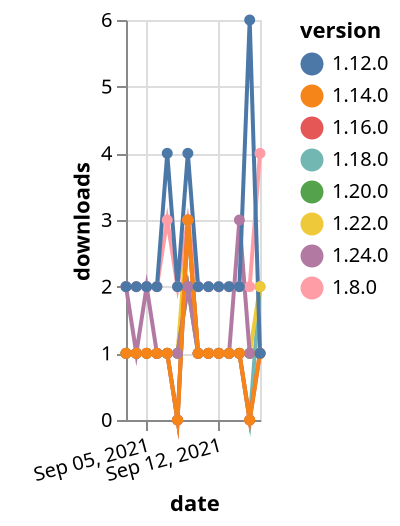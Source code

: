 {"$schema": "https://vega.github.io/schema/vega-lite/v5.json", "description": "A simple bar chart with embedded data.", "data": {"values": [{"date": "2021-09-03", "total": 199, "delta": 1, "version": "1.18.0"}, {"date": "2021-09-04", "total": 200, "delta": 1, "version": "1.18.0"}, {"date": "2021-09-05", "total": 201, "delta": 1, "version": "1.18.0"}, {"date": "2021-09-06", "total": 202, "delta": 1, "version": "1.18.0"}, {"date": "2021-09-07", "total": 203, "delta": 1, "version": "1.18.0"}, {"date": "2021-09-08", "total": 203, "delta": 0, "version": "1.18.0"}, {"date": "2021-09-09", "total": 206, "delta": 3, "version": "1.18.0"}, {"date": "2021-09-10", "total": 207, "delta": 1, "version": "1.18.0"}, {"date": "2021-09-11", "total": 208, "delta": 1, "version": "1.18.0"}, {"date": "2021-09-12", "total": 209, "delta": 1, "version": "1.18.0"}, {"date": "2021-09-13", "total": 210, "delta": 1, "version": "1.18.0"}, {"date": "2021-09-14", "total": 211, "delta": 1, "version": "1.18.0"}, {"date": "2021-09-15", "total": 211, "delta": 0, "version": "1.18.0"}, {"date": "2021-09-16", "total": 213, "delta": 2, "version": "1.18.0"}, {"date": "2021-09-03", "total": 211, "delta": 1, "version": "1.22.0"}, {"date": "2021-09-04", "total": 212, "delta": 1, "version": "1.22.0"}, {"date": "2021-09-05", "total": 213, "delta": 1, "version": "1.22.0"}, {"date": "2021-09-06", "total": 214, "delta": 1, "version": "1.22.0"}, {"date": "2021-09-07", "total": 215, "delta": 1, "version": "1.22.0"}, {"date": "2021-09-08", "total": 216, "delta": 1, "version": "1.22.0"}, {"date": "2021-09-09", "total": 219, "delta": 3, "version": "1.22.0"}, {"date": "2021-09-10", "total": 220, "delta": 1, "version": "1.22.0"}, {"date": "2021-09-11", "total": 221, "delta": 1, "version": "1.22.0"}, {"date": "2021-09-12", "total": 222, "delta": 1, "version": "1.22.0"}, {"date": "2021-09-13", "total": 223, "delta": 1, "version": "1.22.0"}, {"date": "2021-09-14", "total": 224, "delta": 1, "version": "1.22.0"}, {"date": "2021-09-15", "total": 225, "delta": 1, "version": "1.22.0"}, {"date": "2021-09-16", "total": 227, "delta": 2, "version": "1.22.0"}, {"date": "2021-09-03", "total": 2399, "delta": 2, "version": "1.8.0"}, {"date": "2021-09-04", "total": 2401, "delta": 2, "version": "1.8.0"}, {"date": "2021-09-05", "total": 2403, "delta": 2, "version": "1.8.0"}, {"date": "2021-09-06", "total": 2405, "delta": 2, "version": "1.8.0"}, {"date": "2021-09-07", "total": 2408, "delta": 3, "version": "1.8.0"}, {"date": "2021-09-08", "total": 2410, "delta": 2, "version": "1.8.0"}, {"date": "2021-09-09", "total": 2413, "delta": 3, "version": "1.8.0"}, {"date": "2021-09-10", "total": 2415, "delta": 2, "version": "1.8.0"}, {"date": "2021-09-11", "total": 2417, "delta": 2, "version": "1.8.0"}, {"date": "2021-09-12", "total": 2419, "delta": 2, "version": "1.8.0"}, {"date": "2021-09-13", "total": 2421, "delta": 2, "version": "1.8.0"}, {"date": "2021-09-14", "total": 2423, "delta": 2, "version": "1.8.0"}, {"date": "2021-09-15", "total": 2425, "delta": 2, "version": "1.8.0"}, {"date": "2021-09-16", "total": 2429, "delta": 4, "version": "1.8.0"}, {"date": "2021-09-03", "total": 166, "delta": 1, "version": "1.20.0"}, {"date": "2021-09-04", "total": 167, "delta": 1, "version": "1.20.0"}, {"date": "2021-09-05", "total": 168, "delta": 1, "version": "1.20.0"}, {"date": "2021-09-06", "total": 169, "delta": 1, "version": "1.20.0"}, {"date": "2021-09-07", "total": 170, "delta": 1, "version": "1.20.0"}, {"date": "2021-09-08", "total": 171, "delta": 1, "version": "1.20.0"}, {"date": "2021-09-09", "total": 173, "delta": 2, "version": "1.20.0"}, {"date": "2021-09-10", "total": 174, "delta": 1, "version": "1.20.0"}, {"date": "2021-09-11", "total": 175, "delta": 1, "version": "1.20.0"}, {"date": "2021-09-12", "total": 176, "delta": 1, "version": "1.20.0"}, {"date": "2021-09-13", "total": 177, "delta": 1, "version": "1.20.0"}, {"date": "2021-09-14", "total": 178, "delta": 1, "version": "1.20.0"}, {"date": "2021-09-15", "total": 179, "delta": 1, "version": "1.20.0"}, {"date": "2021-09-16", "total": 180, "delta": 1, "version": "1.20.0"}, {"date": "2021-09-03", "total": 201, "delta": 1, "version": "1.16.0"}, {"date": "2021-09-04", "total": 202, "delta": 1, "version": "1.16.0"}, {"date": "2021-09-05", "total": 203, "delta": 1, "version": "1.16.0"}, {"date": "2021-09-06", "total": 204, "delta": 1, "version": "1.16.0"}, {"date": "2021-09-07", "total": 205, "delta": 1, "version": "1.16.0"}, {"date": "2021-09-08", "total": 205, "delta": 0, "version": "1.16.0"}, {"date": "2021-09-09", "total": 208, "delta": 3, "version": "1.16.0"}, {"date": "2021-09-10", "total": 209, "delta": 1, "version": "1.16.0"}, {"date": "2021-09-11", "total": 210, "delta": 1, "version": "1.16.0"}, {"date": "2021-09-12", "total": 211, "delta": 1, "version": "1.16.0"}, {"date": "2021-09-13", "total": 212, "delta": 1, "version": "1.16.0"}, {"date": "2021-09-14", "total": 213, "delta": 1, "version": "1.16.0"}, {"date": "2021-09-15", "total": 213, "delta": 0, "version": "1.16.0"}, {"date": "2021-09-16", "total": 214, "delta": 1, "version": "1.16.0"}, {"date": "2021-09-03", "total": 124, "delta": 2, "version": "1.24.0"}, {"date": "2021-09-04", "total": 125, "delta": 1, "version": "1.24.0"}, {"date": "2021-09-05", "total": 127, "delta": 2, "version": "1.24.0"}, {"date": "2021-09-06", "total": 128, "delta": 1, "version": "1.24.0"}, {"date": "2021-09-07", "total": 129, "delta": 1, "version": "1.24.0"}, {"date": "2021-09-08", "total": 130, "delta": 1, "version": "1.24.0"}, {"date": "2021-09-09", "total": 132, "delta": 2, "version": "1.24.0"}, {"date": "2021-09-10", "total": 133, "delta": 1, "version": "1.24.0"}, {"date": "2021-09-11", "total": 134, "delta": 1, "version": "1.24.0"}, {"date": "2021-09-12", "total": 135, "delta": 1, "version": "1.24.0"}, {"date": "2021-09-13", "total": 136, "delta": 1, "version": "1.24.0"}, {"date": "2021-09-14", "total": 139, "delta": 3, "version": "1.24.0"}, {"date": "2021-09-15", "total": 140, "delta": 1, "version": "1.24.0"}, {"date": "2021-09-16", "total": 141, "delta": 1, "version": "1.24.0"}, {"date": "2021-09-03", "total": 248, "delta": 1, "version": "1.14.0"}, {"date": "2021-09-04", "total": 249, "delta": 1, "version": "1.14.0"}, {"date": "2021-09-05", "total": 250, "delta": 1, "version": "1.14.0"}, {"date": "2021-09-06", "total": 251, "delta": 1, "version": "1.14.0"}, {"date": "2021-09-07", "total": 252, "delta": 1, "version": "1.14.0"}, {"date": "2021-09-08", "total": 252, "delta": 0, "version": "1.14.0"}, {"date": "2021-09-09", "total": 255, "delta": 3, "version": "1.14.0"}, {"date": "2021-09-10", "total": 256, "delta": 1, "version": "1.14.0"}, {"date": "2021-09-11", "total": 257, "delta": 1, "version": "1.14.0"}, {"date": "2021-09-12", "total": 258, "delta": 1, "version": "1.14.0"}, {"date": "2021-09-13", "total": 259, "delta": 1, "version": "1.14.0"}, {"date": "2021-09-14", "total": 260, "delta": 1, "version": "1.14.0"}, {"date": "2021-09-15", "total": 260, "delta": 0, "version": "1.14.0"}, {"date": "2021-09-16", "total": 261, "delta": 1, "version": "1.14.0"}, {"date": "2021-09-03", "total": 2567, "delta": 2, "version": "1.12.0"}, {"date": "2021-09-04", "total": 2569, "delta": 2, "version": "1.12.0"}, {"date": "2021-09-05", "total": 2571, "delta": 2, "version": "1.12.0"}, {"date": "2021-09-06", "total": 2573, "delta": 2, "version": "1.12.0"}, {"date": "2021-09-07", "total": 2577, "delta": 4, "version": "1.12.0"}, {"date": "2021-09-08", "total": 2579, "delta": 2, "version": "1.12.0"}, {"date": "2021-09-09", "total": 2583, "delta": 4, "version": "1.12.0"}, {"date": "2021-09-10", "total": 2585, "delta": 2, "version": "1.12.0"}, {"date": "2021-09-11", "total": 2587, "delta": 2, "version": "1.12.0"}, {"date": "2021-09-12", "total": 2589, "delta": 2, "version": "1.12.0"}, {"date": "2021-09-13", "total": 2591, "delta": 2, "version": "1.12.0"}, {"date": "2021-09-14", "total": 2593, "delta": 2, "version": "1.12.0"}, {"date": "2021-09-15", "total": 2599, "delta": 6, "version": "1.12.0"}, {"date": "2021-09-16", "total": 2600, "delta": 1, "version": "1.12.0"}]}, "width": "container", "mark": {"type": "line", "point": {"filled": true}}, "encoding": {"x": {"field": "date", "type": "temporal", "timeUnit": "yearmonthdate", "title": "date", "axis": {"labelAngle": -15}}, "y": {"field": "delta", "type": "quantitative", "title": "downloads"}, "color": {"field": "version", "type": "nominal"}, "tooltip": {"field": "delta"}}}